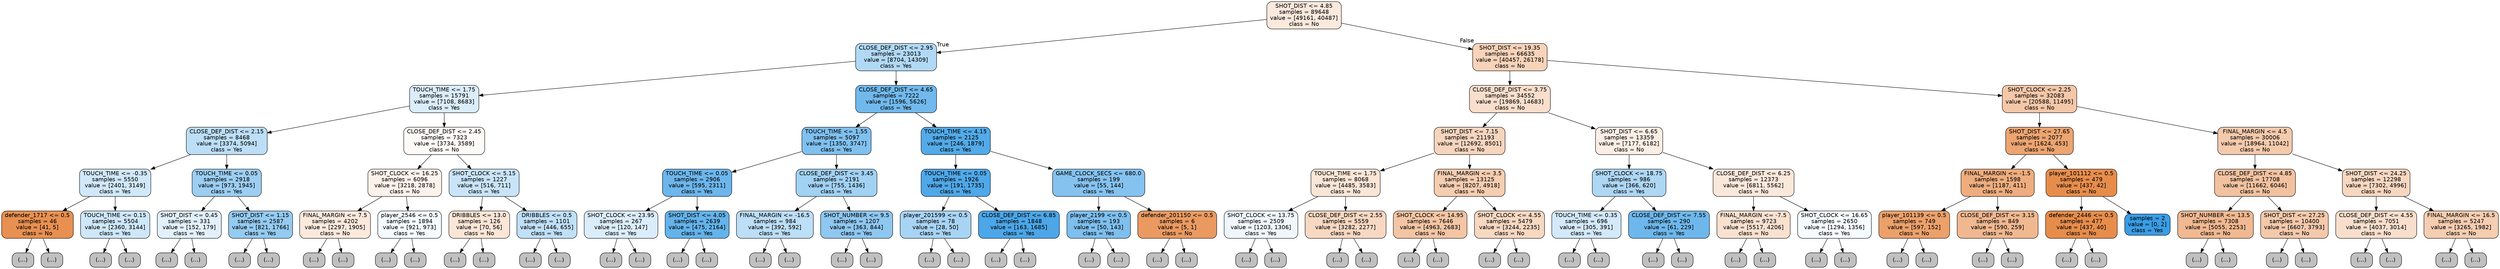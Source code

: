 digraph Tree {
node [shape=box, style="filled, rounded", color="black", fontname=helvetica] ;
edge [fontname=helvetica] ;
0 [label="SHOT_DIST <= 4.85\nsamples = 89648\nvalue = [49161, 40487]\nclass = No", fillcolor="#fae9dc"] ;
1 [label="CLOSE_DEF_DIST <= 2.95\nsamples = 23013\nvalue = [8704, 14309]\nclass = Yes", fillcolor="#b1d9f5"] ;
0 -> 1 [labeldistance=2.5, labelangle=45, headlabel="True"] ;
2 [label="TOUCH_TIME <= 1.75\nsamples = 15791\nvalue = [7108, 8683]\nclass = Yes", fillcolor="#dbedfa"] ;
1 -> 2 ;
3 [label="CLOSE_DEF_DIST <= 2.15\nsamples = 8468\nvalue = [3374, 5094]\nclass = Yes", fillcolor="#bcdef6"] ;
2 -> 3 ;
4 [label="TOUCH_TIME <= -0.35\nsamples = 5550\nvalue = [2401, 3149]\nclass = Yes", fillcolor="#d0e8f9"] ;
3 -> 4 ;
5 [label="defender_1717 <= 0.5\nsamples = 46\nvalue = [41, 5]\nclass = No", fillcolor="#e89051"] ;
4 -> 5 ;
6 [label="(...)", fillcolor="#C0C0C0"] ;
5 -> 6 ;
17 [label="(...)", fillcolor="#C0C0C0"] ;
5 -> 17 ;
18 [label="TOUCH_TIME <= 0.15\nsamples = 5504\nvalue = [2360, 3144]\nclass = Yes", fillcolor="#cee7f9"] ;
4 -> 18 ;
19 [label="(...)", fillcolor="#C0C0C0"] ;
18 -> 19 ;
532 [label="(...)", fillcolor="#C0C0C0"] ;
18 -> 532 ;
2727 [label="TOUCH_TIME <= 0.05\nsamples = 2918\nvalue = [973, 1945]\nclass = Yes", fillcolor="#9ccef2"] ;
3 -> 2727 ;
2728 [label="SHOT_DIST <= 0.45\nsamples = 331\nvalue = [152, 179]\nclass = Yes", fillcolor="#e1f0fb"] ;
2727 -> 2728 ;
2729 [label="(...)", fillcolor="#C0C0C0"] ;
2728 -> 2729 ;
2730 [label="(...)", fillcolor="#C0C0C0"] ;
2728 -> 2730 ;
2903 [label="SHOT_DIST <= 1.15\nsamples = 2587\nvalue = [821, 1766]\nclass = Yes", fillcolor="#95cbf1"] ;
2727 -> 2903 ;
2904 [label="(...)", fillcolor="#C0C0C0"] ;
2903 -> 2904 ;
3029 [label="(...)", fillcolor="#C0C0C0"] ;
2903 -> 3029 ;
4036 [label="CLOSE_DEF_DIST <= 2.45\nsamples = 7323\nvalue = [3734, 3589]\nclass = No", fillcolor="#fefaf7"] ;
2 -> 4036 ;
4037 [label="SHOT_CLOCK <= 16.25\nsamples = 6096\nvalue = [3218, 2878]\nclass = No", fillcolor="#fcf2ea"] ;
4036 -> 4037 ;
4038 [label="FINAL_MARGIN <= 7.5\nsamples = 4202\nvalue = [2297, 1905]\nclass = No", fillcolor="#fbe9dd"] ;
4037 -> 4038 ;
4039 [label="(...)", fillcolor="#C0C0C0"] ;
4038 -> 4039 ;
5462 [label="(...)", fillcolor="#C0C0C0"] ;
4038 -> 5462 ;
6007 [label="player_2546 <= 0.5\nsamples = 1894\nvalue = [921, 973]\nclass = Yes", fillcolor="#f4fafe"] ;
4037 -> 6007 ;
6008 [label="(...)", fillcolor="#C0C0C0"] ;
6007 -> 6008 ;
6869 [label="(...)", fillcolor="#C0C0C0"] ;
6007 -> 6869 ;
6874 [label="SHOT_CLOCK <= 5.15\nsamples = 1227\nvalue = [516, 711]\nclass = Yes", fillcolor="#c9e4f8"] ;
4036 -> 6874 ;
6875 [label="DRIBBLES <= 13.0\nsamples = 126\nvalue = [70, 56]\nclass = No", fillcolor="#fae6d7"] ;
6874 -> 6875 ;
6876 [label="(...)", fillcolor="#C0C0C0"] ;
6875 -> 6876 ;
6937 [label="(...)", fillcolor="#C0C0C0"] ;
6875 -> 6937 ;
6942 [label="DRIBBLES <= 0.5\nsamples = 1101\nvalue = [446, 655]\nclass = Yes", fillcolor="#c0e0f7"] ;
6874 -> 6942 ;
6943 [label="(...)", fillcolor="#C0C0C0"] ;
6942 -> 6943 ;
6988 [label="(...)", fillcolor="#C0C0C0"] ;
6942 -> 6988 ;
7463 [label="CLOSE_DEF_DIST <= 4.65\nsamples = 7222\nvalue = [1596, 5626]\nclass = Yes", fillcolor="#71b9ec"] ;
1 -> 7463 ;
7464 [label="TOUCH_TIME <= 1.55\nsamples = 5097\nvalue = [1350, 3747]\nclass = Yes", fillcolor="#80c0ee"] ;
7463 -> 7464 ;
7465 [label="TOUCH_TIME <= 0.05\nsamples = 2906\nvalue = [595, 2311]\nclass = Yes", fillcolor="#6cb6ec"] ;
7464 -> 7465 ;
7466 [label="SHOT_CLOCK <= 23.95\nsamples = 267\nvalue = [120, 147]\nclass = Yes", fillcolor="#dbedfa"] ;
7465 -> 7466 ;
7467 [label="(...)", fillcolor="#C0C0C0"] ;
7466 -> 7467 ;
7548 [label="(...)", fillcolor="#C0C0C0"] ;
7466 -> 7548 ;
7599 [label="SHOT_DIST <= 4.05\nsamples = 2639\nvalue = [475, 2164]\nclass = Yes", fillcolor="#64b3eb"] ;
7465 -> 7599 ;
7600 [label="(...)", fillcolor="#C0C0C0"] ;
7599 -> 7600 ;
8445 [label="(...)", fillcolor="#C0C0C0"] ;
7599 -> 8445 ;
8590 [label="CLOSE_DEF_DIST <= 3.45\nsamples = 2191\nvalue = [755, 1436]\nclass = Yes", fillcolor="#a1d1f3"] ;
7464 -> 8590 ;
8591 [label="FINAL_MARGIN <= -16.5\nsamples = 984\nvalue = [392, 592]\nclass = Yes", fillcolor="#bcdef6"] ;
8590 -> 8591 ;
8592 [label="(...)", fillcolor="#C0C0C0"] ;
8591 -> 8592 ;
8641 [label="(...)", fillcolor="#C0C0C0"] ;
8591 -> 8641 ;
9044 [label="SHOT_NUMBER <= 9.5\nsamples = 1207\nvalue = [363, 844]\nclass = Yes", fillcolor="#8ec7f0"] ;
8590 -> 9044 ;
9045 [label="(...)", fillcolor="#C0C0C0"] ;
9044 -> 9045 ;
9460 [label="(...)", fillcolor="#C0C0C0"] ;
9044 -> 9460 ;
9573 [label="TOUCH_TIME <= 4.15\nsamples = 2125\nvalue = [246, 1879]\nclass = Yes", fillcolor="#53aae8"] ;
7463 -> 9573 ;
9574 [label="TOUCH_TIME <= 0.05\nsamples = 1926\nvalue = [191, 1735]\nclass = Yes", fillcolor="#4fa8e8"] ;
9573 -> 9574 ;
9575 [label="player_201599 <= 0.5\nsamples = 78\nvalue = [28, 50]\nclass = Yes", fillcolor="#a8d4f4"] ;
9574 -> 9575 ;
9576 [label="(...)", fillcolor="#C0C0C0"] ;
9575 -> 9576 ;
9611 [label="(...)", fillcolor="#C0C0C0"] ;
9575 -> 9611 ;
9612 [label="CLOSE_DEF_DIST <= 6.85\nsamples = 1848\nvalue = [163, 1685]\nclass = Yes", fillcolor="#4ca6e8"] ;
9574 -> 9612 ;
9613 [label="(...)", fillcolor="#C0C0C0"] ;
9612 -> 9613 ;
9904 [label="(...)", fillcolor="#C0C0C0"] ;
9612 -> 9904 ;
9957 [label="GAME_CLOCK_SECS <= 680.0\nsamples = 199\nvalue = [55, 144]\nclass = Yes", fillcolor="#85c2ef"] ;
9573 -> 9957 ;
9958 [label="player_2199 <= 0.5\nsamples = 193\nvalue = [50, 143]\nclass = Yes", fillcolor="#7ebfee"] ;
9957 -> 9958 ;
9959 [label="(...)", fillcolor="#C0C0C0"] ;
9958 -> 9959 ;
10032 [label="(...)", fillcolor="#C0C0C0"] ;
9958 -> 10032 ;
10033 [label="defender_201150 <= 0.5\nsamples = 6\nvalue = [5, 1]\nclass = No", fillcolor="#ea9a61"] ;
9957 -> 10033 ;
10034 [label="(...)", fillcolor="#C0C0C0"] ;
10033 -> 10034 ;
10035 [label="(...)", fillcolor="#C0C0C0"] ;
10033 -> 10035 ;
10036 [label="SHOT_DIST <= 19.35\nsamples = 66635\nvalue = [40457, 26178]\nclass = No", fillcolor="#f6d3b9"] ;
0 -> 10036 [labeldistance=2.5, labelangle=-45, headlabel="False"] ;
10037 [label="CLOSE_DEF_DIST <= 3.75\nsamples = 34552\nvalue = [19869, 14683]\nclass = No", fillcolor="#f8decb"] ;
10036 -> 10037 ;
10038 [label="SHOT_DIST <= 7.15\nsamples = 21193\nvalue = [12692, 8501]\nclass = No", fillcolor="#f6d5be"] ;
10037 -> 10038 ;
10039 [label="TOUCH_TIME <= 1.75\nsamples = 8068\nvalue = [4485, 3583]\nclass = No", fillcolor="#fae6d7"] ;
10038 -> 10039 ;
10040 [label="SHOT_CLOCK <= 13.75\nsamples = 2509\nvalue = [1203, 1306]\nclass = Yes", fillcolor="#eff7fd"] ;
10039 -> 10040 ;
10041 [label="(...)", fillcolor="#C0C0C0"] ;
10040 -> 10041 ;
10654 [label="(...)", fillcolor="#C0C0C0"] ;
10040 -> 10654 ;
11257 [label="CLOSE_DEF_DIST <= 2.55\nsamples = 5559\nvalue = [3282, 2277]\nclass = No", fillcolor="#f7d8c2"] ;
10039 -> 11257 ;
11258 [label="(...)", fillcolor="#C0C0C0"] ;
11257 -> 11258 ;
13171 [label="(...)", fillcolor="#C0C0C0"] ;
11257 -> 13171 ;
13894 [label="FINAL_MARGIN <= 3.5\nsamples = 13125\nvalue = [8207, 4918]\nclass = No", fillcolor="#f5cdb0"] ;
10038 -> 13894 ;
13895 [label="SHOT_CLOCK <= 14.95\nsamples = 7646\nvalue = [4963, 2683]\nclass = No", fillcolor="#f3c5a4"] ;
13894 -> 13895 ;
13896 [label="(...)", fillcolor="#C0C0C0"] ;
13895 -> 13896 ;
16537 [label="(...)", fillcolor="#C0C0C0"] ;
13895 -> 16537 ;
17324 [label="SHOT_CLOCK <= 4.55\nsamples = 5479\nvalue = [3244, 2235]\nclass = No", fillcolor="#f7d8c1"] ;
13894 -> 17324 ;
17325 [label="(...)", fillcolor="#C0C0C0"] ;
17324 -> 17325 ;
17694 [label="(...)", fillcolor="#C0C0C0"] ;
17324 -> 17694 ;
19869 [label="SHOT_DIST <= 6.65\nsamples = 13359\nvalue = [7177, 6182]\nclass = No", fillcolor="#fbeee4"] ;
10037 -> 19869 ;
19870 [label="SHOT_CLOCK <= 18.75\nsamples = 986\nvalue = [366, 620]\nclass = Yes", fillcolor="#aed7f4"] ;
19869 -> 19870 ;
19871 [label="TOUCH_TIME <= 0.35\nsamples = 696\nvalue = [305, 391]\nclass = Yes", fillcolor="#d3e9f9"] ;
19870 -> 19871 ;
19872 [label="(...)", fillcolor="#C0C0C0"] ;
19871 -> 19872 ;
19885 [label="(...)", fillcolor="#C0C0C0"] ;
19871 -> 19885 ;
20190 [label="CLOSE_DEF_DIST <= 7.55\nsamples = 290\nvalue = [61, 229]\nclass = Yes", fillcolor="#6eb7ec"] ;
19870 -> 20190 ;
20191 [label="(...)", fillcolor="#C0C0C0"] ;
20190 -> 20191 ;
20284 [label="(...)", fillcolor="#C0C0C0"] ;
20190 -> 20284 ;
20287 [label="CLOSE_DEF_DIST <= 6.25\nsamples = 12373\nvalue = [6811, 5562]\nclass = No", fillcolor="#fae8db"] ;
19869 -> 20287 ;
20288 [label="FINAL_MARGIN <= -7.5\nsamples = 9723\nvalue = [5517, 4206]\nclass = No", fillcolor="#f9e1d0"] ;
20287 -> 20288 ;
20289 [label="(...)", fillcolor="#C0C0C0"] ;
20288 -> 20289 ;
21624 [label="(...)", fillcolor="#C0C0C0"] ;
20288 -> 21624 ;
24927 [label="SHOT_CLOCK <= 16.65\nsamples = 2650\nvalue = [1294, 1356]\nclass = Yes", fillcolor="#f6fbfe"] ;
20287 -> 24927 ;
24928 [label="(...)", fillcolor="#C0C0C0"] ;
24927 -> 24928 ;
25899 [label="(...)", fillcolor="#C0C0C0"] ;
24927 -> 25899 ;
26138 [label="SHOT_CLOCK <= 2.25\nsamples = 32083\nvalue = [20588, 11495]\nclass = No", fillcolor="#f4c7a8"] ;
10036 -> 26138 ;
26139 [label="SHOT_DIST <= 27.65\nsamples = 2077\nvalue = [1624, 453]\nclass = No", fillcolor="#eca470"] ;
26138 -> 26139 ;
26140 [label="FINAL_MARGIN <= -1.5\nsamples = 1598\nvalue = [1187, 411]\nclass = No", fillcolor="#eead7e"] ;
26139 -> 26140 ;
26141 [label="player_101139 <= 0.5\nsamples = 749\nvalue = [597, 152]\nclass = No", fillcolor="#eca16b"] ;
26140 -> 26141 ;
26142 [label="(...)", fillcolor="#C0C0C0"] ;
26141 -> 26142 ;
26397 [label="(...)", fillcolor="#C0C0C0"] ;
26141 -> 26397 ;
26400 [label="CLOSE_DEF_DIST <= 3.15\nsamples = 849\nvalue = [590, 259]\nclass = No", fillcolor="#f0b890"] ;
26140 -> 26400 ;
26401 [label="(...)", fillcolor="#C0C0C0"] ;
26400 -> 26401 ;
26466 [label="(...)", fillcolor="#C0C0C0"] ;
26400 -> 26466 ;
26803 [label="player_101112 <= 0.5\nsamples = 479\nvalue = [437, 42]\nclass = No", fillcolor="#e78d4c"] ;
26139 -> 26803 ;
26804 [label="defender_2446 <= 0.5\nsamples = 477\nvalue = [437, 40]\nclass = No", fillcolor="#e78d4b"] ;
26803 -> 26804 ;
26805 [label="(...)", fillcolor="#C0C0C0"] ;
26804 -> 26805 ;
26888 [label="(...)", fillcolor="#C0C0C0"] ;
26804 -> 26888 ;
26889 [label="samples = 2\nvalue = [0, 2]\nclass = Yes", fillcolor="#399de5"] ;
26803 -> 26889 ;
26890 [label="FINAL_MARGIN <= 4.5\nsamples = 30006\nvalue = [18964, 11042]\nclass = No", fillcolor="#f4caac"] ;
26138 -> 26890 ;
26891 [label="CLOSE_DEF_DIST <= 4.85\nsamples = 17708\nvalue = [11662, 6046]\nclass = No", fillcolor="#f2c2a0"] ;
26890 -> 26891 ;
26892 [label="SHOT_NUMBER <= 13.5\nsamples = 7308\nvalue = [5055, 2253]\nclass = No", fillcolor="#f1b991"] ;
26891 -> 26892 ;
26893 [label="(...)", fillcolor="#C0C0C0"] ;
26892 -> 26893 ;
29738 [label="(...)", fillcolor="#C0C0C0"] ;
26892 -> 29738 ;
30077 [label="SHOT_DIST <= 27.25\nsamples = 10400\nvalue = [6607, 3793]\nclass = No", fillcolor="#f4c9ab"] ;
26891 -> 30077 ;
30078 [label="(...)", fillcolor="#C0C0C0"] ;
30077 -> 30078 ;
34821 [label="(...)", fillcolor="#C0C0C0"] ;
30077 -> 34821 ;
34886 [label="SHOT_DIST <= 24.25\nsamples = 12298\nvalue = [7302, 4996]\nclass = No", fillcolor="#f7d7c0"] ;
26890 -> 34886 ;
34887 [label="CLOSE_DEF_DIST <= 4.55\nsamples = 7051\nvalue = [4037, 3014]\nclass = No", fillcolor="#f8dfcd"] ;
34886 -> 34887 ;
34888 [label="(...)", fillcolor="#C0C0C0"] ;
34887 -> 34888 ;
35971 [label="(...)", fillcolor="#C0C0C0"] ;
34887 -> 35971 ;
38304 [label="FINAL_MARGIN <= 16.5\nsamples = 5247\nvalue = [3265, 1982]\nclass = No", fillcolor="#f5cdb1"] ;
34886 -> 38304 ;
38305 [label="(...)", fillcolor="#C0C0C0"] ;
38304 -> 38305 ;
40106 [label="(...)", fillcolor="#C0C0C0"] ;
38304 -> 40106 ;
}
